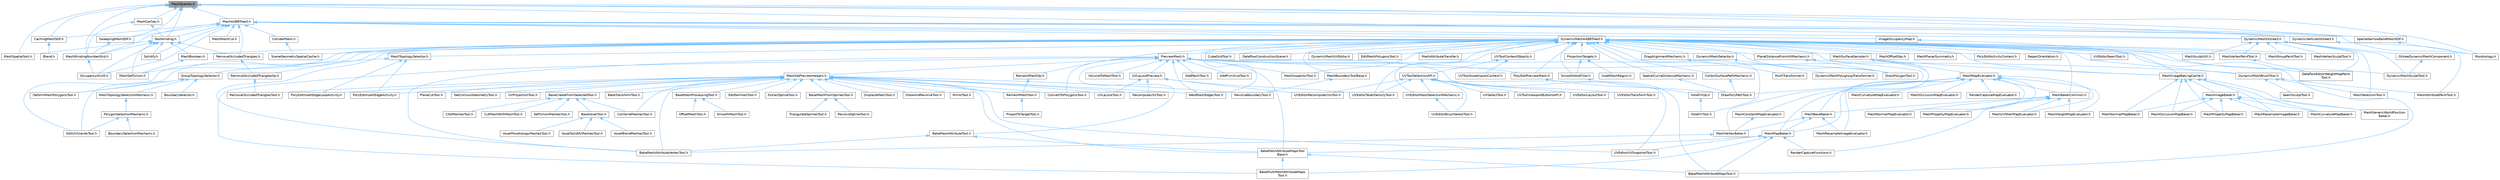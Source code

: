 digraph "MeshQueries.h"
{
 // INTERACTIVE_SVG=YES
 // LATEX_PDF_SIZE
  bgcolor="transparent";
  edge [fontname=Helvetica,fontsize=10,labelfontname=Helvetica,labelfontsize=10];
  node [fontname=Helvetica,fontsize=10,shape=box,height=0.2,width=0.4];
  Node1 [id="Node000001",label="MeshQueries.h",height=0.2,width=0.4,color="gray40", fillcolor="grey60", style="filled", fontcolor="black",tooltip=" "];
  Node1 -> Node2 [id="edge1_Node000001_Node000002",dir="back",color="steelblue1",style="solid",tooltip=" "];
  Node2 [id="Node000002",label="CachingMeshSDF.h",height=0.2,width=0.4,color="grey40", fillcolor="white", style="filled",URL="$d3/de9/CachingMeshSDF_8h.html",tooltip=" "];
  Node2 -> Node3 [id="edge2_Node000002_Node000003",dir="back",color="steelblue1",style="solid",tooltip=" "];
  Node3 [id="Node000003",label="Blend.h",height=0.2,width=0.4,color="grey40", fillcolor="white", style="filled",URL="$d4/d80/Blend_8h.html",tooltip=" "];
  Node1 -> Node4 [id="edge3_Node000001_Node000004",dir="back",color="steelblue1",style="solid",tooltip=" "];
  Node4 [id="Node000004",label="DynamicMeshOctree3.h",height=0.2,width=0.4,color="grey40", fillcolor="white", style="filled",URL="$d8/d9f/DynamicMeshOctree3_8h.html",tooltip=" "];
  Node4 -> Node5 [id="edge4_Node000004_Node000005",dir="back",color="steelblue1",style="solid",tooltip=" "];
  Node5 [id="Node000005",label="DataflowEditorWeightMapPaint\lTool.h",height=0.2,width=0.4,color="grey40", fillcolor="white", style="filled",URL="$db/d46/DataflowEditorWeightMapPaintTool_8h.html",tooltip=" "];
  Node4 -> Node6 [id="edge5_Node000004_Node000006",dir="back",color="steelblue1",style="solid",tooltip=" "];
  Node6 [id="Node000006",label="DynamicMeshSculptTool.h",height=0.2,width=0.4,color="grey40", fillcolor="white", style="filled",URL="$d6/d16/DynamicMeshSculptTool_8h.html",tooltip=" "];
  Node4 -> Node7 [id="edge6_Node000004_Node000007",dir="back",color="steelblue1",style="solid",tooltip=" "];
  Node7 [id="Node000007",label="MeshGroupPaintTool.h",height=0.2,width=0.4,color="grey40", fillcolor="white", style="filled",URL="$dd/d04/MeshGroupPaintTool_8h.html",tooltip=" "];
  Node4 -> Node8 [id="edge7_Node000004_Node000008",dir="back",color="steelblue1",style="solid",tooltip=" "];
  Node8 [id="Node000008",label="MeshSculptUtil.h",height=0.2,width=0.4,color="grey40", fillcolor="white", style="filled",URL="$dc/de1/MeshSculptUtil_8h.html",tooltip=" "];
  Node4 -> Node9 [id="edge8_Node000004_Node000009",dir="back",color="steelblue1",style="solid",tooltip=" "];
  Node9 [id="Node000009",label="MeshSelectionTool.h",height=0.2,width=0.4,color="grey40", fillcolor="white", style="filled",URL="$d8/d80/MeshSelectionTool_8h.html",tooltip=" "];
  Node4 -> Node10 [id="edge9_Node000004_Node000010",dir="back",color="steelblue1",style="solid",tooltip=" "];
  Node10 [id="Node000010",label="MeshVertexPaintTool.h",height=0.2,width=0.4,color="grey40", fillcolor="white", style="filled",URL="$db/d74/MeshVertexPaintTool_8h.html",tooltip=" "];
  Node10 -> Node5 [id="edge10_Node000010_Node000005",dir="back",color="steelblue1",style="solid",tooltip=" "];
  Node4 -> Node11 [id="edge11_Node000004_Node000011",dir="back",color="steelblue1",style="solid",tooltip=" "];
  Node11 [id="Node000011",label="MeshVertexSculptTool.h",height=0.2,width=0.4,color="grey40", fillcolor="white", style="filled",URL="$dc/da6/MeshVertexSculptTool_8h.html",tooltip=" "];
  Node4 -> Node12 [id="edge12_Node000004_Node000012",dir="back",color="steelblue1",style="solid",tooltip=" "];
  Node12 [id="Node000012",label="OctreeDynamicMeshComponent.h",height=0.2,width=0.4,color="grey40", fillcolor="white", style="filled",URL="$d9/d19/OctreeDynamicMeshComponent_8h.html",tooltip=" "];
  Node12 -> Node6 [id="edge13_Node000012_Node000006",dir="back",color="steelblue1",style="solid",tooltip=" "];
  Node1 -> Node13 [id="edge14_Node000001_Node000013",dir="back",color="steelblue1",style="solid",tooltip=" "];
  Node13 [id="Node000013",label="DynamicVerticesOctree3.h",height=0.2,width=0.4,color="grey40", fillcolor="white", style="filled",URL="$df/d7e/DynamicVerticesOctree3_8h.html",tooltip=" "];
  Node13 -> Node14 [id="edge15_Node000013_Node000014",dir="back",color="steelblue1",style="solid",tooltip=" "];
  Node14 [id="Node000014",label="MeshAttributePaintTool.h",height=0.2,width=0.4,color="grey40", fillcolor="white", style="filled",URL="$d3/d29/MeshAttributePaintTool_8h.html",tooltip=" "];
  Node1 -> Node15 [id="edge16_Node000001_Node000015",dir="back",color="steelblue1",style="solid",tooltip=" "];
  Node15 [id="Node000015",label="FastWinding.h",height=0.2,width=0.4,color="grey40", fillcolor="white", style="filled",URL="$d0/df7/FastWinding_8h.html",tooltip=" "];
  Node15 -> Node16 [id="edge17_Node000015_Node000016",dir="back",color="steelblue1",style="solid",tooltip=" "];
  Node16 [id="Node000016",label="MeshBoolean.h",height=0.2,width=0.4,color="grey40", fillcolor="white", style="filled",URL="$dc/d24/MeshBoolean_8h.html",tooltip=" "];
  Node16 -> Node17 [id="edge18_Node000016_Node000017",dir="back",color="steelblue1",style="solid",tooltip=" "];
  Node17 [id="Node000017",label="MeshSelfUnion.h",height=0.2,width=0.4,color="grey40", fillcolor="white", style="filled",URL="$d0/d5f/MeshSelfUnion_8h.html",tooltip=" "];
  Node15 -> Node17 [id="edge19_Node000015_Node000017",dir="back",color="steelblue1",style="solid",tooltip=" "];
  Node15 -> Node18 [id="edge20_Node000015_Node000018",dir="back",color="steelblue1",style="solid",tooltip=" "];
  Node18 [id="Node000018",label="MeshSpatialSort.h",height=0.2,width=0.4,color="grey40", fillcolor="white", style="filled",URL="$d5/d25/MeshSpatialSort_8h.html",tooltip=" "];
  Node15 -> Node19 [id="edge21_Node000015_Node000019",dir="back",color="steelblue1",style="solid",tooltip=" "];
  Node19 [id="Node000019",label="MeshWindingNumberGrid.h",height=0.2,width=0.4,color="grey40", fillcolor="white", style="filled",URL="$de/df0/MeshWindingNumberGrid_8h.html",tooltip=" "];
  Node19 -> Node20 [id="edge22_Node000019_Node000020",dir="back",color="steelblue1",style="solid",tooltip=" "];
  Node20 [id="Node000020",label="OccupancyGrid3.h",height=0.2,width=0.4,color="grey40", fillcolor="white", style="filled",URL="$d5/d63/OccupancyGrid3_8h.html",tooltip=" "];
  Node15 -> Node20 [id="edge23_Node000015_Node000020",dir="back",color="steelblue1",style="solid",tooltip=" "];
  Node15 -> Node21 [id="edge24_Node000015_Node000021",dir="back",color="steelblue1",style="solid",tooltip=" "];
  Node21 [id="Node000021",label="RemoveOccludedTriangles.h",height=0.2,width=0.4,color="grey40", fillcolor="white", style="filled",URL="$dc/d7b/RemoveOccludedTriangles_8h.html",tooltip=" "];
  Node21 -> Node22 [id="edge25_Node000021_Node000022",dir="back",color="steelblue1",style="solid",tooltip=" "];
  Node22 [id="Node000022",label="RemoveOccludedTrianglesOp.h",height=0.2,width=0.4,color="grey40", fillcolor="white", style="filled",URL="$d2/d39/RemoveOccludedTrianglesOp_8h.html",tooltip=" "];
  Node22 -> Node23 [id="edge26_Node000022_Node000023",dir="back",color="steelblue1",style="solid",tooltip=" "];
  Node23 [id="Node000023",label="RemoveOccludedTrianglesTool.h",height=0.2,width=0.4,color="grey40", fillcolor="white", style="filled",URL="$d9/da1/RemoveOccludedTrianglesTool_8h.html",tooltip=" "];
  Node15 -> Node24 [id="edge27_Node000015_Node000024",dir="back",color="steelblue1",style="solid",tooltip=" "];
  Node24 [id="Node000024",label="Solidify.h",height=0.2,width=0.4,color="grey40", fillcolor="white", style="filled",URL="$d0/ded/Solidify_8h.html",tooltip=" "];
  Node1 -> Node25 [id="edge28_Node000001_Node000025",dir="back",color="steelblue1",style="solid",tooltip=" "];
  Node25 [id="Node000025",label="MeshAABBTree3.h",height=0.2,width=0.4,color="grey40", fillcolor="white", style="filled",URL="$d8/d90/MeshAABBTree3_8h.html",tooltip=" "];
  Node25 -> Node2 [id="edge29_Node000025_Node000002",dir="back",color="steelblue1",style="solid",tooltip=" "];
  Node25 -> Node26 [id="edge30_Node000025_Node000026",dir="back",color="steelblue1",style="solid",tooltip=" "];
  Node26 [id="Node000026",label="ColliderMesh.h",height=0.2,width=0.4,color="grey40", fillcolor="white", style="filled",URL="$d8/d3c/ColliderMesh_8h.html",tooltip=" "];
  Node26 -> Node27 [id="edge31_Node000026_Node000027",dir="back",color="steelblue1",style="solid",tooltip=" "];
  Node27 [id="Node000027",label="SceneGeometrySpatialCache.h",height=0.2,width=0.4,color="grey40", fillcolor="white", style="filled",URL="$d6/d6f/SceneGeometrySpatialCache_8h.html",tooltip=" "];
  Node25 -> Node28 [id="edge32_Node000025_Node000028",dir="back",color="steelblue1",style="solid",tooltip=" "];
  Node28 [id="Node000028",label="DynamicMeshAABBTree3.h",height=0.2,width=0.4,color="grey40", fillcolor="white", style="filled",URL="$d5/d0d/DynamicMeshAABBTree3_8h.html",tooltip=" "];
  Node28 -> Node29 [id="edge33_Node000028_Node000029",dir="back",color="steelblue1",style="solid",tooltip=" "];
  Node29 [id="Node000029",label="BakeMeshAttributeMapsTool.h",height=0.2,width=0.4,color="grey40", fillcolor="white", style="filled",URL="$d8/d14/BakeMeshAttributeMapsTool_8h.html",tooltip=" "];
  Node28 -> Node30 [id="edge34_Node000028_Node000030",dir="back",color="steelblue1",style="solid",tooltip=" "];
  Node30 [id="Node000030",label="BakeMeshAttributeVertexTool.h",height=0.2,width=0.4,color="grey40", fillcolor="white", style="filled",URL="$d6/d76/BakeMeshAttributeVertexTool_8h.html",tooltip=" "];
  Node28 -> Node31 [id="edge35_Node000028_Node000031",dir="back",color="steelblue1",style="solid",tooltip=" "];
  Node31 [id="Node000031",label="CollectSurfacePathMechanic.h",height=0.2,width=0.4,color="grey40", fillcolor="white", style="filled",URL="$d5/dd0/CollectSurfacePathMechanic_8h.html",tooltip=" "];
  Node31 -> Node32 [id="edge36_Node000031_Node000032",dir="back",color="steelblue1",style="solid",tooltip=" "];
  Node32 [id="Node000032",label="DrawPolyPathTool.h",height=0.2,width=0.4,color="grey40", fillcolor="white", style="filled",URL="$dc/d3e/DrawPolyPathTool_8h.html",tooltip=" "];
  Node28 -> Node33 [id="edge37_Node000028_Node000033",dir="back",color="steelblue1",style="solid",tooltip=" "];
  Node33 [id="Node000033",label="CubeGridTool.h",height=0.2,width=0.4,color="grey40", fillcolor="white", style="filled",URL="$d3/d38/CubeGridTool_8h.html",tooltip=" "];
  Node28 -> Node34 [id="edge38_Node000028_Node000034",dir="back",color="steelblue1",style="solid",tooltip=" "];
  Node34 [id="Node000034",label="DataflowConstructionScene.h",height=0.2,width=0.4,color="grey40", fillcolor="white", style="filled",URL="$d7/d24/DataflowConstructionScene_8h.html",tooltip=" "];
  Node28 -> Node5 [id="edge39_Node000028_Node000005",dir="back",color="steelblue1",style="solid",tooltip=" "];
  Node28 -> Node35 [id="edge40_Node000028_Node000035",dir="back",color="steelblue1",style="solid",tooltip=" "];
  Node35 [id="Node000035",label="DeformMeshPolygonsTool.h",height=0.2,width=0.4,color="grey40", fillcolor="white", style="filled",URL="$db/d72/DeformMeshPolygonsTool_8h.html",tooltip=" "];
  Node28 -> Node36 [id="edge41_Node000028_Node000036",dir="back",color="steelblue1",style="solid",tooltip=" "];
  Node36 [id="Node000036",label="DragAlignmentMechanic.h",height=0.2,width=0.4,color="grey40", fillcolor="white", style="filled",URL="$d1/d74/DragAlignmentMechanic_8h.html",tooltip=" "];
  Node36 -> Node37 [id="edge42_Node000036_Node000037",dir="back",color="steelblue1",style="solid",tooltip=" "];
  Node37 [id="Node000037",label="MultiTransformer.h",height=0.2,width=0.4,color="grey40", fillcolor="white", style="filled",URL="$d1/d6f/MultiTransformer_8h.html",tooltip=" "];
  Node28 -> Node38 [id="edge43_Node000028_Node000038",dir="back",color="steelblue1",style="solid",tooltip=" "];
  Node38 [id="Node000038",label="DrawPolygonTool.h",height=0.2,width=0.4,color="grey40", fillcolor="white", style="filled",URL="$d0/d15/DrawPolygonTool_8h.html",tooltip=" "];
  Node28 -> Node39 [id="edge44_Node000028_Node000039",dir="back",color="steelblue1",style="solid",tooltip=" "];
  Node39 [id="Node000039",label="DynamicMeshBrushTool.h",height=0.2,width=0.4,color="grey40", fillcolor="white", style="filled",URL="$da/d04/DynamicMeshBrushTool_8h.html",tooltip=" "];
  Node39 -> Node14 [id="edge45_Node000039_Node000014",dir="back",color="steelblue1",style="solid",tooltip=" "];
  Node39 -> Node9 [id="edge46_Node000039_Node000009",dir="back",color="steelblue1",style="solid",tooltip=" "];
  Node39 -> Node40 [id="edge47_Node000039_Node000040",dir="back",color="steelblue1",style="solid",tooltip=" "];
  Node40 [id="Node000040",label="SeamSculptTool.h",height=0.2,width=0.4,color="grey40", fillcolor="white", style="filled",URL="$d1/d31/SeamSculptTool_8h.html",tooltip=" "];
  Node28 -> Node6 [id="edge48_Node000028_Node000006",dir="back",color="steelblue1",style="solid",tooltip=" "];
  Node28 -> Node41 [id="edge49_Node000028_Node000041",dir="back",color="steelblue1",style="solid",tooltip=" "];
  Node41 [id="Node000041",label="DynamicMeshSelector.h",height=0.2,width=0.4,color="grey40", fillcolor="white", style="filled",URL="$dc/d01/DynamicMeshSelector_8h.html",tooltip=" "];
  Node41 -> Node42 [id="edge50_Node000041_Node000042",dir="back",color="steelblue1",style="solid",tooltip=" "];
  Node42 [id="Node000042",label="DynamicMeshPolygroupTransformer.h",height=0.2,width=0.4,color="grey40", fillcolor="white", style="filled",URL="$dc/db2/DynamicMeshPolygroupTransformer_8h.html",tooltip=" "];
  Node28 -> Node43 [id="edge51_Node000028_Node000043",dir="back",color="steelblue1",style="solid",tooltip=" "];
  Node43 [id="Node000043",label="DynamicMeshUVEditor.h",height=0.2,width=0.4,color="grey40", fillcolor="white", style="filled",URL="$d9/d1e/DynamicMeshUVEditor_8h.html",tooltip=" "];
  Node28 -> Node44 [id="edge52_Node000028_Node000044",dir="back",color="steelblue1",style="solid",tooltip=" "];
  Node44 [id="Node000044",label="EditMeshPolygonsTool.h",height=0.2,width=0.4,color="grey40", fillcolor="white", style="filled",URL="$d5/d72/EditMeshPolygonsTool_8h.html",tooltip=" "];
  Node28 -> Node45 [id="edge53_Node000028_Node000045",dir="back",color="steelblue1",style="solid",tooltip=" "];
  Node45 [id="Node000045",label="EditUVIslandsTool.h",height=0.2,width=0.4,color="grey40", fillcolor="white", style="filled",URL="$d0/de4/EditUVIslandsTool_8h.html",tooltip=" "];
  Node28 -> Node46 [id="edge54_Node000028_Node000046",dir="back",color="steelblue1",style="solid",tooltip=" "];
  Node46 [id="Node000046",label="HoleFillTool.h",height=0.2,width=0.4,color="grey40", fillcolor="white", style="filled",URL="$da/d02/HoleFillTool_8h.html",tooltip=" "];
  Node28 -> Node47 [id="edge55_Node000028_Node000047",dir="back",color="steelblue1",style="solid",tooltip=" "];
  Node47 [id="Node000047",label="MeshAttributeTransfer.h",height=0.2,width=0.4,color="grey40", fillcolor="white", style="filled",URL="$dc/d1c/MeshAttributeTransfer_8h.html",tooltip=" "];
  Node28 -> Node48 [id="edge56_Node000028_Node000048",dir="back",color="steelblue1",style="solid",tooltip=" "];
  Node48 [id="Node000048",label="MeshBakerCommon.h",height=0.2,width=0.4,color="grey40", fillcolor="white", style="filled",URL="$d9/d92/MeshBakerCommon_8h.html",tooltip=" "];
  Node48 -> Node49 [id="edge57_Node000048_Node000049",dir="back",color="steelblue1",style="solid",tooltip=" "];
  Node49 [id="Node000049",label="MeshBaseBaker.h",height=0.2,width=0.4,color="grey40", fillcolor="white", style="filled",URL="$d7/ddc/MeshBaseBaker_8h.html",tooltip=" "];
  Node49 -> Node50 [id="edge58_Node000049_Node000050",dir="back",color="steelblue1",style="solid",tooltip=" "];
  Node50 [id="Node000050",label="MeshMapBaker.h",height=0.2,width=0.4,color="grey40", fillcolor="white", style="filled",URL="$d5/d05/MeshMapBaker_8h.html",tooltip=" "];
  Node50 -> Node29 [id="edge59_Node000050_Node000029",dir="back",color="steelblue1",style="solid",tooltip=" "];
  Node50 -> Node51 [id="edge60_Node000050_Node000051",dir="back",color="steelblue1",style="solid",tooltip=" "];
  Node51 [id="Node000051",label="BakeMeshAttributeMapsTool\lBase.h",height=0.2,width=0.4,color="grey40", fillcolor="white", style="filled",URL="$dc/d68/BakeMeshAttributeMapsToolBase_8h.html",tooltip=" "];
  Node51 -> Node29 [id="edge61_Node000051_Node000029",dir="back",color="steelblue1",style="solid",tooltip=" "];
  Node51 -> Node52 [id="edge62_Node000051_Node000052",dir="back",color="steelblue1",style="solid",tooltip=" "];
  Node52 [id="Node000052",label="BakeMultiMeshAttributeMaps\lTool.h",height=0.2,width=0.4,color="grey40", fillcolor="white", style="filled",URL="$d7/d65/BakeMultiMeshAttributeMapsTool_8h.html",tooltip=" "];
  Node50 -> Node52 [id="edge63_Node000050_Node000052",dir="back",color="steelblue1",style="solid",tooltip=" "];
  Node50 -> Node53 [id="edge64_Node000050_Node000053",dir="back",color="steelblue1",style="solid",tooltip=" "];
  Node53 [id="Node000053",label="RenderCaptureFunctions.h",height=0.2,width=0.4,color="grey40", fillcolor="white", style="filled",URL="$d3/dc6/RenderCaptureFunctions_8h.html",tooltip=" "];
  Node50 -> Node54 [id="edge65_Node000050_Node000054",dir="back",color="steelblue1",style="solid",tooltip=" "];
  Node54 [id="Node000054",label="UVEditorUVSnapshotTool.h",height=0.2,width=0.4,color="grey40", fillcolor="white", style="filled",URL="$d4/dd6/UVEditorUVSnapshotTool_8h.html",tooltip=" "];
  Node49 -> Node55 [id="edge66_Node000049_Node000055",dir="back",color="steelblue1",style="solid",tooltip=" "];
  Node55 [id="Node000055",label="MeshResampleImageEvaluator.h",height=0.2,width=0.4,color="grey40", fillcolor="white", style="filled",URL="$df/de3/MeshResampleImageEvaluator_8h.html",tooltip=" "];
  Node49 -> Node56 [id="edge67_Node000049_Node000056",dir="back",color="steelblue1",style="solid",tooltip=" "];
  Node56 [id="Node000056",label="MeshVertexBaker.h",height=0.2,width=0.4,color="grey40", fillcolor="white", style="filled",URL="$df/d96/MeshVertexBaker_8h.html",tooltip=" "];
  Node56 -> Node30 [id="edge68_Node000056_Node000030",dir="back",color="steelblue1",style="solid",tooltip=" "];
  Node48 -> Node57 [id="edge69_Node000048_Node000057",dir="back",color="steelblue1",style="solid",tooltip=" "];
  Node57 [id="Node000057",label="MeshHeightMapEvaluator.h",height=0.2,width=0.4,color="grey40", fillcolor="white", style="filled",URL="$df/d45/MeshHeightMapEvaluator_8h.html",tooltip=" "];
  Node48 -> Node58 [id="edge70_Node000048_Node000058",dir="back",color="steelblue1",style="solid",tooltip=" "];
  Node58 [id="Node000058",label="MeshNormalMapEvaluator.h",height=0.2,width=0.4,color="grey40", fillcolor="white", style="filled",URL="$da/d03/MeshNormalMapEvaluator_8h.html",tooltip=" "];
  Node48 -> Node59 [id="edge71_Node000048_Node000059",dir="back",color="steelblue1",style="solid",tooltip=" "];
  Node59 [id="Node000059",label="MeshPropertyMapEvaluator.h",height=0.2,width=0.4,color="grey40", fillcolor="white", style="filled",URL="$d5/d6f/MeshPropertyMapEvaluator_8h.html",tooltip=" "];
  Node48 -> Node60 [id="edge72_Node000048_Node000060",dir="back",color="steelblue1",style="solid",tooltip=" "];
  Node60 [id="Node000060",label="MeshUVShellMapEvaluator.h",height=0.2,width=0.4,color="grey40", fillcolor="white", style="filled",URL="$da/d27/MeshUVShellMapEvaluator_8h.html",tooltip=" "];
  Node48 -> Node53 [id="edge73_Node000048_Node000053",dir="back",color="steelblue1",style="solid",tooltip=" "];
  Node28 -> Node49 [id="edge74_Node000028_Node000049",dir="back",color="steelblue1",style="solid",tooltip=" "];
  Node28 -> Node16 [id="edge75_Node000028_Node000016",dir="back",color="steelblue1",style="solid",tooltip=" "];
  Node28 -> Node61 [id="edge76_Node000028_Node000061",dir="back",color="steelblue1",style="solid",tooltip=" "];
  Node61 [id="Node000061",label="MeshBoundaryToolBase.h",height=0.2,width=0.4,color="grey40", fillcolor="white", style="filled",URL="$dd/da3/MeshBoundaryToolBase_8h.html",tooltip=" "];
  Node61 -> Node62 [id="edge77_Node000061_Node000062",dir="back",color="steelblue1",style="solid",tooltip=" "];
  Node62 [id="Node000062",label="RevolveBoundaryTool.h",height=0.2,width=0.4,color="grey40", fillcolor="white", style="filled",URL="$da/dce/RevolveBoundaryTool_8h.html",tooltip=" "];
  Node28 -> Node7 [id="edge78_Node000028_Node000007",dir="back",color="steelblue1",style="solid",tooltip=" "];
  Node28 -> Node63 [id="edge79_Node000028_Node000063",dir="back",color="steelblue1",style="solid",tooltip=" "];
  Node63 [id="Node000063",label="MeshImageBakingCache.h",height=0.2,width=0.4,color="grey40", fillcolor="white", style="filled",URL="$dd/d09/MeshImageBakingCache_8h.html",tooltip=" "];
  Node63 -> Node64 [id="edge80_Node000063_Node000064",dir="back",color="steelblue1",style="solid",tooltip=" "];
  Node64 [id="Node000064",label="MeshCurvatureMapBaker.h",height=0.2,width=0.4,color="grey40", fillcolor="white", style="filled",URL="$d8/ddd/MeshCurvatureMapBaker_8h.html",tooltip=" "];
  Node63 -> Node65 [id="edge81_Node000063_Node000065",dir="back",color="steelblue1",style="solid",tooltip=" "];
  Node65 [id="Node000065",label="MeshGenericWorldPosition\lBaker.h",height=0.2,width=0.4,color="grey40", fillcolor="white", style="filled",URL="$df/d9a/MeshGenericWorldPositionBaker_8h.html",tooltip=" "];
  Node63 -> Node66 [id="edge82_Node000063_Node000066",dir="back",color="steelblue1",style="solid",tooltip=" "];
  Node66 [id="Node000066",label="MeshImageBaker.h",height=0.2,width=0.4,color="grey40", fillcolor="white", style="filled",URL="$df/d35/MeshImageBaker_8h.html",tooltip=" "];
  Node66 -> Node64 [id="edge83_Node000066_Node000064",dir="back",color="steelblue1",style="solid",tooltip=" "];
  Node66 -> Node65 [id="edge84_Node000066_Node000065",dir="back",color="steelblue1",style="solid",tooltip=" "];
  Node66 -> Node67 [id="edge85_Node000066_Node000067",dir="back",color="steelblue1",style="solid",tooltip=" "];
  Node67 [id="Node000067",label="MeshNormalMapBaker.h",height=0.2,width=0.4,color="grey40", fillcolor="white", style="filled",URL="$d5/dff/MeshNormalMapBaker_8h.html",tooltip=" "];
  Node66 -> Node68 [id="edge86_Node000066_Node000068",dir="back",color="steelblue1",style="solid",tooltip=" "];
  Node68 [id="Node000068",label="MeshOcclusionMapBaker.h",height=0.2,width=0.4,color="grey40", fillcolor="white", style="filled",URL="$dd/d77/MeshOcclusionMapBaker_8h.html",tooltip=" "];
  Node66 -> Node69 [id="edge87_Node000066_Node000069",dir="back",color="steelblue1",style="solid",tooltip=" "];
  Node69 [id="Node000069",label="MeshPropertyMapBaker.h",height=0.2,width=0.4,color="grey40", fillcolor="white", style="filled",URL="$d1/dcf/MeshPropertyMapBaker_8h.html",tooltip=" "];
  Node66 -> Node70 [id="edge88_Node000066_Node000070",dir="back",color="steelblue1",style="solid",tooltip=" "];
  Node70 [id="Node000070",label="MeshResampleImageBaker.h",height=0.2,width=0.4,color="grey40", fillcolor="white", style="filled",URL="$d4/d00/MeshResampleImageBaker_8h.html",tooltip=" "];
  Node63 -> Node67 [id="edge89_Node000063_Node000067",dir="back",color="steelblue1",style="solid",tooltip=" "];
  Node63 -> Node68 [id="edge90_Node000063_Node000068",dir="back",color="steelblue1",style="solid",tooltip=" "];
  Node63 -> Node69 [id="edge91_Node000063_Node000069",dir="back",color="steelblue1",style="solid",tooltip=" "];
  Node63 -> Node70 [id="edge92_Node000063_Node000070",dir="back",color="steelblue1",style="solid",tooltip=" "];
  Node28 -> Node71 [id="edge93_Node000028_Node000071",dir="back",color="steelblue1",style="solid",tooltip=" "];
  Node71 [id="Node000071",label="MeshInspectorTool.h",height=0.2,width=0.4,color="grey40", fillcolor="white", style="filled",URL="$de/da1/MeshInspectorTool_8h.html",tooltip=" "];
  Node28 -> Node72 [id="edge94_Node000028_Node000072",dir="back",color="steelblue1",style="solid",tooltip=" "];
  Node72 [id="Node000072",label="MeshOffsetOps.h",height=0.2,width=0.4,color="grey40", fillcolor="white", style="filled",URL="$da/d6c/MeshOffsetOps_8h.html",tooltip=" "];
  Node28 -> Node73 [id="edge95_Node000028_Node000073",dir="back",color="steelblue1",style="solid",tooltip=" "];
  Node73 [id="Node000073",label="MeshPlanarSymmetry.h",height=0.2,width=0.4,color="grey40", fillcolor="white", style="filled",URL="$d7/d1d/MeshPlanarSymmetry_8h.html",tooltip=" "];
  Node28 -> Node8 [id="edge96_Node000028_Node000008",dir="back",color="steelblue1",style="solid",tooltip=" "];
  Node28 -> Node17 [id="edge97_Node000028_Node000017",dir="back",color="steelblue1",style="solid",tooltip=" "];
  Node28 -> Node74 [id="edge98_Node000028_Node000074",dir="back",color="steelblue1",style="solid",tooltip=" "];
  Node74 [id="Node000074",label="MeshSurfaceSampler.h",height=0.2,width=0.4,color="grey40", fillcolor="white", style="filled",URL="$de/d0c/MeshSurfaceSampler_8h.html",tooltip=" "];
  Node74 -> Node63 [id="edge99_Node000074_Node000063",dir="back",color="steelblue1",style="solid",tooltip=" "];
  Node74 -> Node50 [id="edge100_Node000074_Node000050",dir="back",color="steelblue1",style="solid",tooltip=" "];
  Node74 -> Node75 [id="edge101_Node000074_Node000075",dir="back",color="steelblue1",style="solid",tooltip=" "];
  Node75 [id="Node000075",label="MeshMapEvaluator.h",height=0.2,width=0.4,color="grey40", fillcolor="white", style="filled",URL="$d1/d1f/MeshMapEvaluator_8h.html",tooltip=" "];
  Node75 -> Node48 [id="edge102_Node000075_Node000048",dir="back",color="steelblue1",style="solid",tooltip=" "];
  Node75 -> Node76 [id="edge103_Node000075_Node000076",dir="back",color="steelblue1",style="solid",tooltip=" "];
  Node76 [id="Node000076",label="MeshConstantMapEvaluator.h",height=0.2,width=0.4,color="grey40", fillcolor="white", style="filled",URL="$dd/dfb/MeshConstantMapEvaluator_8h.html",tooltip=" "];
  Node76 -> Node56 [id="edge104_Node000076_Node000056",dir="back",color="steelblue1",style="solid",tooltip=" "];
  Node75 -> Node77 [id="edge105_Node000075_Node000077",dir="back",color="steelblue1",style="solid",tooltip=" "];
  Node77 [id="Node000077",label="MeshCurvatureMapEvaluator.h",height=0.2,width=0.4,color="grey40", fillcolor="white", style="filled",URL="$d6/dc0/MeshCurvatureMapEvaluator_8h.html",tooltip=" "];
  Node75 -> Node57 [id="edge106_Node000075_Node000057",dir="back",color="steelblue1",style="solid",tooltip=" "];
  Node75 -> Node50 [id="edge107_Node000075_Node000050",dir="back",color="steelblue1",style="solid",tooltip=" "];
  Node75 -> Node58 [id="edge108_Node000075_Node000058",dir="back",color="steelblue1",style="solid",tooltip=" "];
  Node75 -> Node78 [id="edge109_Node000075_Node000078",dir="back",color="steelblue1",style="solid",tooltip=" "];
  Node78 [id="Node000078",label="MeshOcclusionMapEvaluator.h",height=0.2,width=0.4,color="grey40", fillcolor="white", style="filled",URL="$d5/dc2/MeshOcclusionMapEvaluator_8h.html",tooltip=" "];
  Node75 -> Node59 [id="edge110_Node000075_Node000059",dir="back",color="steelblue1",style="solid",tooltip=" "];
  Node75 -> Node55 [id="edge111_Node000075_Node000055",dir="back",color="steelblue1",style="solid",tooltip=" "];
  Node75 -> Node60 [id="edge112_Node000075_Node000060",dir="back",color="steelblue1",style="solid",tooltip=" "];
  Node75 -> Node56 [id="edge113_Node000075_Node000056",dir="back",color="steelblue1",style="solid",tooltip=" "];
  Node75 -> Node79 [id="edge114_Node000075_Node000079",dir="back",color="steelblue1",style="solid",tooltip=" "];
  Node79 [id="Node000079",label="RenderCaptureMapEvaluator.h",height=0.2,width=0.4,color="grey40", fillcolor="white", style="filled",URL="$d0/d5c/RenderCaptureMapEvaluator_8h.html",tooltip=" "];
  Node28 -> Node80 [id="edge115_Node000028_Node000080",dir="back",color="steelblue1",style="solid",tooltip=" "];
  Node80 [id="Node000080",label="MeshTopologySelector.h",height=0.2,width=0.4,color="grey40", fillcolor="white", style="filled",URL="$d1/db0/MeshTopologySelector_8h.html",tooltip=" "];
  Node80 -> Node81 [id="edge116_Node000080_Node000081",dir="back",color="steelblue1",style="solid",tooltip=" "];
  Node81 [id="Node000081",label="GroupTopologySelector.h",height=0.2,width=0.4,color="grey40", fillcolor="white", style="filled",URL="$dc/dfe/GroupTopologySelector_8h.html",tooltip=" "];
  Node81 -> Node82 [id="edge117_Node000081_Node000082",dir="back",color="steelblue1",style="solid",tooltip=" "];
  Node82 [id="Node000082",label="BoundarySelector.h",height=0.2,width=0.4,color="grey40", fillcolor="white", style="filled",URL="$db/dc2/BoundarySelector_8h.html",tooltip=" "];
  Node81 -> Node35 [id="edge118_Node000081_Node000035",dir="back",color="steelblue1",style="solid",tooltip=" "];
  Node81 -> Node45 [id="edge119_Node000081_Node000045",dir="back",color="steelblue1",style="solid",tooltip=" "];
  Node81 -> Node83 [id="edge120_Node000081_Node000083",dir="back",color="steelblue1",style="solid",tooltip=" "];
  Node83 [id="Node000083",label="MeshTopologySelectionMechanic.h",height=0.2,width=0.4,color="grey40", fillcolor="white", style="filled",URL="$d5/d15/MeshTopologySelectionMechanic_8h.html",tooltip=" "];
  Node83 -> Node84 [id="edge121_Node000083_Node000084",dir="back",color="steelblue1",style="solid",tooltip=" "];
  Node84 [id="Node000084",label="PolygonSelectionMechanic.h",height=0.2,width=0.4,color="grey40", fillcolor="white", style="filled",URL="$da/dff/PolygonSelectionMechanic_8h.html",tooltip=" "];
  Node84 -> Node85 [id="edge122_Node000084_Node000085",dir="back",color="steelblue1",style="solid",tooltip=" "];
  Node85 [id="Node000085",label="BoundarySelectionMechanic.h",height=0.2,width=0.4,color="grey40", fillcolor="white", style="filled",URL="$d8/dd6/BoundarySelectionMechanic_8h.html",tooltip=" "];
  Node84 -> Node45 [id="edge123_Node000084_Node000045",dir="back",color="steelblue1",style="solid",tooltip=" "];
  Node80 -> Node86 [id="edge124_Node000080_Node000086",dir="back",color="steelblue1",style="solid",tooltip=" "];
  Node86 [id="Node000086",label="PolyEditInsertEdgeActivity.h",height=0.2,width=0.4,color="grey40", fillcolor="white", style="filled",URL="$d1/d26/PolyEditInsertEdgeActivity_8h.html",tooltip=" "];
  Node80 -> Node87 [id="edge125_Node000080_Node000087",dir="back",color="steelblue1",style="solid",tooltip=" "];
  Node87 [id="Node000087",label="PolyEditInsertEdgeLoopActivity.h",height=0.2,width=0.4,color="grey40", fillcolor="white", style="filled",URL="$d5/d37/PolyEditInsertEdgeLoopActivity_8h.html",tooltip=" "];
  Node28 -> Node10 [id="edge126_Node000028_Node000010",dir="back",color="steelblue1",style="solid",tooltip=" "];
  Node28 -> Node11 [id="edge127_Node000028_Node000011",dir="back",color="steelblue1",style="solid",tooltip=" "];
  Node28 -> Node88 [id="edge128_Node000028_Node000088",dir="back",color="steelblue1",style="solid",tooltip=" "];
  Node88 [id="Node000088",label="PlaneDistanceFromHitMechanic.h",height=0.2,width=0.4,color="grey40", fillcolor="white", style="filled",URL="$dc/dea/PlaneDistanceFromHitMechanic_8h.html",tooltip=" "];
  Node88 -> Node32 [id="edge129_Node000088_Node000032",dir="back",color="steelblue1",style="solid",tooltip=" "];
  Node88 -> Node38 [id="edge130_Node000088_Node000038",dir="back",color="steelblue1",style="solid",tooltip=" "];
  Node28 -> Node89 [id="edge131_Node000028_Node000089",dir="back",color="steelblue1",style="solid",tooltip=" "];
  Node89 [id="Node000089",label="PolyEditActivityContext.h",height=0.2,width=0.4,color="grey40", fillcolor="white", style="filled",URL="$d8/d66/PolyEditActivityContext_8h.html",tooltip=" "];
  Node28 -> Node90 [id="edge132_Node000028_Node000090",dir="back",color="steelblue1",style="solid",tooltip=" "];
  Node90 [id="Node000090",label="PolyEditPreviewMesh.h",height=0.2,width=0.4,color="grey40", fillcolor="white", style="filled",URL="$d2/de8/PolyEditPreviewMesh_8h.html",tooltip=" "];
  Node90 -> Node32 [id="edge133_Node000090_Node000032",dir="back",color="steelblue1",style="solid",tooltip=" "];
  Node28 -> Node91 [id="edge134_Node000028_Node000091",dir="back",color="steelblue1",style="solid",tooltip=" "];
  Node91 [id="Node000091",label="PreviewMesh.h",height=0.2,width=0.4,color="grey40", fillcolor="white", style="filled",URL="$d6/d30/PreviewMesh_8h.html",tooltip=" "];
  Node91 -> Node92 [id="edge135_Node000091_Node000092",dir="back",color="steelblue1",style="solid",tooltip=" "];
  Node92 [id="Node000092",label="AddPatchTool.h",height=0.2,width=0.4,color="grey40", fillcolor="white", style="filled",URL="$d5/deb/AddPatchTool_8h.html",tooltip=" "];
  Node91 -> Node93 [id="edge136_Node000091_Node000093",dir="back",color="steelblue1",style="solid",tooltip=" "];
  Node93 [id="Node000093",label="AddPrimitiveTool.h",height=0.2,width=0.4,color="grey40", fillcolor="white", style="filled",URL="$d5/dbf/AddPrimitiveTool_8h.html",tooltip=" "];
  Node91 -> Node29 [id="edge137_Node000091_Node000029",dir="back",color="steelblue1",style="solid",tooltip=" "];
  Node91 -> Node51 [id="edge138_Node000091_Node000051",dir="back",color="steelblue1",style="solid",tooltip=" "];
  Node91 -> Node94 [id="edge139_Node000091_Node000094",dir="back",color="steelblue1",style="solid",tooltip=" "];
  Node94 [id="Node000094",label="BakeMeshAttributeTool.h",height=0.2,width=0.4,color="grey40", fillcolor="white", style="filled",URL="$d0/d82/BakeMeshAttributeTool_8h.html",tooltip=" "];
  Node94 -> Node51 [id="edge140_Node000094_Node000051",dir="back",color="steelblue1",style="solid",tooltip=" "];
  Node94 -> Node30 [id="edge141_Node000094_Node000030",dir="back",color="steelblue1",style="solid",tooltip=" "];
  Node91 -> Node30 [id="edge142_Node000091_Node000030",dir="back",color="steelblue1",style="solid",tooltip=" "];
  Node91 -> Node52 [id="edge143_Node000091_Node000052",dir="back",color="steelblue1",style="solid",tooltip=" "];
  Node91 -> Node95 [id="edge144_Node000091_Node000095",dir="back",color="steelblue1",style="solid",tooltip=" "];
  Node95 [id="Node000095",label="ConvertToPolygonsTool.h",height=0.2,width=0.4,color="grey40", fillcolor="white", style="filled",URL="$d7/d5a/ConvertToPolygonsTool_8h.html",tooltip=" "];
  Node91 -> Node38 [id="edge145_Node000091_Node000038",dir="back",color="steelblue1",style="solid",tooltip=" "];
  Node91 -> Node39 [id="edge146_Node000091_Node000039",dir="back",color="steelblue1",style="solid",tooltip=" "];
  Node91 -> Node71 [id="edge147_Node000091_Node000071",dir="back",color="steelblue1",style="solid",tooltip=" "];
  Node91 -> Node96 [id="edge148_Node000091_Node000096",dir="back",color="steelblue1",style="solid",tooltip=" "];
  Node96 [id="Node000096",label="MeshOpPreviewHelpers.h",height=0.2,width=0.4,color="grey40", fillcolor="white", style="filled",URL="$de/d33/MeshOpPreviewHelpers_8h.html",tooltip=" "];
  Node96 -> Node51 [id="edge149_Node000096_Node000051",dir="back",color="steelblue1",style="solid",tooltip=" "];
  Node96 -> Node30 [id="edge150_Node000096_Node000030",dir="back",color="steelblue1",style="solid",tooltip=" "];
  Node96 -> Node97 [id="edge151_Node000096_Node000097",dir="back",color="steelblue1",style="solid",tooltip=" "];
  Node97 [id="Node000097",label="BakeTransformTool.h",height=0.2,width=0.4,color="grey40", fillcolor="white", style="filled",URL="$dc/d39/BakeTransformTool_8h.html",tooltip=" "];
  Node96 -> Node98 [id="edge152_Node000096_Node000098",dir="back",color="steelblue1",style="solid",tooltip=" "];
  Node98 [id="Node000098",label="BaseCreateFromSelectedTool.h",height=0.2,width=0.4,color="grey40", fillcolor="white", style="filled",URL="$de/dc7/BaseCreateFromSelectedTool_8h.html",tooltip=" "];
  Node98 -> Node99 [id="edge153_Node000098_Node000099",dir="back",color="steelblue1",style="solid",tooltip=" "];
  Node99 [id="Node000099",label="BaseVoxelTool.h",height=0.2,width=0.4,color="grey40", fillcolor="white", style="filled",URL="$db/d63/BaseVoxelTool_8h.html",tooltip=" "];
  Node99 -> Node100 [id="edge154_Node000099_Node000100",dir="back",color="steelblue1",style="solid",tooltip=" "];
  Node100 [id="Node000100",label="VoxelBlendMeshesTool.h",height=0.2,width=0.4,color="grey40", fillcolor="white", style="filled",URL="$da/d0e/VoxelBlendMeshesTool_8h.html",tooltip=" "];
  Node99 -> Node101 [id="edge155_Node000099_Node000101",dir="back",color="steelblue1",style="solid",tooltip=" "];
  Node101 [id="Node000101",label="VoxelMorphologyMeshesTool.h",height=0.2,width=0.4,color="grey40", fillcolor="white", style="filled",URL="$dc/d30/VoxelMorphologyMeshesTool_8h.html",tooltip=" "];
  Node99 -> Node102 [id="edge156_Node000099_Node000102",dir="back",color="steelblue1",style="solid",tooltip=" "];
  Node102 [id="Node000102",label="VoxelSolidifyMeshesTool.h",height=0.2,width=0.4,color="grey40", fillcolor="white", style="filled",URL="$de/da2/VoxelSolidifyMeshesTool_8h.html",tooltip=" "];
  Node98 -> Node103 [id="edge157_Node000098_Node000103",dir="back",color="steelblue1",style="solid",tooltip=" "];
  Node103 [id="Node000103",label="CSGMeshesTool.h",height=0.2,width=0.4,color="grey40", fillcolor="white", style="filled",URL="$db/dd1/CSGMeshesTool_8h.html",tooltip=" "];
  Node98 -> Node104 [id="edge158_Node000098_Node000104",dir="back",color="steelblue1",style="solid",tooltip=" "];
  Node104 [id="Node000104",label="CombineMeshesTool.h",height=0.2,width=0.4,color="grey40", fillcolor="white", style="filled",URL="$dd/da3/CombineMeshesTool_8h.html",tooltip=" "];
  Node98 -> Node105 [id="edge159_Node000098_Node000105",dir="back",color="steelblue1",style="solid",tooltip=" "];
  Node105 [id="Node000105",label="CutMeshWithMeshTool.h",height=0.2,width=0.4,color="grey40", fillcolor="white", style="filled",URL="$d2/d2c/CutMeshWithMeshTool_8h.html",tooltip=" "];
  Node98 -> Node106 [id="edge160_Node000098_Node000106",dir="back",color="steelblue1",style="solid",tooltip=" "];
  Node106 [id="Node000106",label="SelfUnionMeshesTool.h",height=0.2,width=0.4,color="grey40", fillcolor="white", style="filled",URL="$dc/dad/SelfUnionMeshesTool_8h.html",tooltip=" "];
  Node96 -> Node107 [id="edge161_Node000096_Node000107",dir="back",color="steelblue1",style="solid",tooltip=" "];
  Node107 [id="Node000107",label="BaseMeshFromSplinesTool.h",height=0.2,width=0.4,color="grey40", fillcolor="white", style="filled",URL="$da/d31/BaseMeshFromSplinesTool_8h.html",tooltip=" "];
  Node107 -> Node108 [id="edge162_Node000107_Node000108",dir="back",color="steelblue1",style="solid",tooltip=" "];
  Node108 [id="Node000108",label="RevolveSplineTool.h",height=0.2,width=0.4,color="grey40", fillcolor="white", style="filled",URL="$d3/d36/RevolveSplineTool_8h.html",tooltip=" "];
  Node107 -> Node109 [id="edge163_Node000107_Node000109",dir="back",color="steelblue1",style="solid",tooltip=" "];
  Node109 [id="Node000109",label="TriangulateSplinesTool.h",height=0.2,width=0.4,color="grey40", fillcolor="white", style="filled",URL="$d9/de6/TriangulateSplinesTool_8h.html",tooltip=" "];
  Node96 -> Node110 [id="edge164_Node000096_Node000110",dir="back",color="steelblue1",style="solid",tooltip=" "];
  Node110 [id="Node000110",label="BaseMeshProcessingTool.h",height=0.2,width=0.4,color="grey40", fillcolor="white", style="filled",URL="$d4/d77/BaseMeshProcessingTool_8h.html",tooltip=" "];
  Node110 -> Node111 [id="edge165_Node000110_Node000111",dir="back",color="steelblue1",style="solid",tooltip=" "];
  Node111 [id="Node000111",label="OffsetMeshTool.h",height=0.2,width=0.4,color="grey40", fillcolor="white", style="filled",URL="$da/d01/OffsetMeshTool_8h.html",tooltip=" "];
  Node110 -> Node112 [id="edge166_Node000110_Node000112",dir="back",color="steelblue1",style="solid",tooltip=" "];
  Node112 [id="Node000112",label="SmoothMeshTool.h",height=0.2,width=0.4,color="grey40", fillcolor="white", style="filled",URL="$da/da9/SmoothMeshTool_8h.html",tooltip=" "];
  Node96 -> Node104 [id="edge167_Node000096_Node000104",dir="back",color="steelblue1",style="solid",tooltip=" "];
  Node96 -> Node95 [id="edge168_Node000096_Node000095",dir="back",color="steelblue1",style="solid",tooltip=" "];
  Node96 -> Node113 [id="edge169_Node000096_Node000113",dir="back",color="steelblue1",style="solid",tooltip=" "];
  Node113 [id="Node000113",label="DisplaceMeshTool.h",height=0.2,width=0.4,color="grey40", fillcolor="white", style="filled",URL="$da/d28/DisplaceMeshTool_8h.html",tooltip=" "];
  Node96 -> Node114 [id="edge170_Node000096_Node000114",dir="back",color="steelblue1",style="solid",tooltip=" "];
  Node114 [id="Node000114",label="DrawAndRevolveTool.h",height=0.2,width=0.4,color="grey40", fillcolor="white", style="filled",URL="$d8/d06/DrawAndRevolveTool_8h.html",tooltip=" "];
  Node96 -> Node115 [id="edge171_Node000096_Node000115",dir="back",color="steelblue1",style="solid",tooltip=" "];
  Node115 [id="Node000115",label="EditNormalsTool.h",height=0.2,width=0.4,color="grey40", fillcolor="white", style="filled",URL="$de/d53/EditNormalsTool_8h.html",tooltip=" "];
  Node96 -> Node116 [id="edge172_Node000096_Node000116",dir="back",color="steelblue1",style="solid",tooltip=" "];
  Node116 [id="Node000116",label="ExtractSplineTool.h",height=0.2,width=0.4,color="grey40", fillcolor="white", style="filled",URL="$d3/d4d/ExtractSplineTool_8h.html",tooltip=" "];
  Node96 -> Node117 [id="edge173_Node000096_Node000117",dir="back",color="steelblue1",style="solid",tooltip=" "];
  Node117 [id="Node000117",label="MirrorTool.h",height=0.2,width=0.4,color="grey40", fillcolor="white", style="filled",URL="$d3/dc9/MirrorTool_8h.html",tooltip=" "];
  Node96 -> Node118 [id="edge174_Node000096_Node000118",dir="back",color="steelblue1",style="solid",tooltip=" "];
  Node118 [id="Node000118",label="PlaneCutTool.h",height=0.2,width=0.4,color="grey40", fillcolor="white", style="filled",URL="$dd/def/PlaneCutTool_8h.html",tooltip=" "];
  Node96 -> Node86 [id="edge175_Node000096_Node000086",dir="back",color="steelblue1",style="solid",tooltip=" "];
  Node96 -> Node87 [id="edge176_Node000096_Node000087",dir="back",color="steelblue1",style="solid",tooltip=" "];
  Node96 -> Node119 [id="edge177_Node000096_Node000119",dir="back",color="steelblue1",style="solid",tooltip=" "];
  Node119 [id="Node000119",label="RecomputeUVsTool.h",height=0.2,width=0.4,color="grey40", fillcolor="white", style="filled",URL="$d0/d92/RecomputeUVsTool_8h.html",tooltip=" "];
  Node96 -> Node120 [id="edge178_Node000096_Node000120",dir="back",color="steelblue1",style="solid",tooltip=" "];
  Node120 [id="Node000120",label="RemeshMeshTool.h",height=0.2,width=0.4,color="grey40", fillcolor="white", style="filled",URL="$dc/dd6/RemeshMeshTool_8h.html",tooltip=" "];
  Node120 -> Node121 [id="edge179_Node000120_Node000121",dir="back",color="steelblue1",style="solid",tooltip=" "];
  Node121 [id="Node000121",label="ProjectToTargetTool.h",height=0.2,width=0.4,color="grey40", fillcolor="white", style="filled",URL="$d3/daa/ProjectToTargetTool_8h.html",tooltip=" "];
  Node96 -> Node23 [id="edge180_Node000096_Node000023",dir="back",color="steelblue1",style="solid",tooltip=" "];
  Node96 -> Node62 [id="edge181_Node000096_Node000062",dir="back",color="steelblue1",style="solid",tooltip=" "];
  Node96 -> Node122 [id="edge182_Node000096_Node000122",dir="back",color="steelblue1",style="solid",tooltip=" "];
  Node122 [id="Node000122",label="SetCollisionGeometryTool.h",height=0.2,width=0.4,color="grey40", fillcolor="white", style="filled",URL="$d0/de6/SetCollisionGeometryTool_8h.html",tooltip=" "];
  Node96 -> Node54 [id="edge183_Node000096_Node000054",dir="back",color="steelblue1",style="solid",tooltip=" "];
  Node96 -> Node123 [id="edge184_Node000096_Node000123",dir="back",color="steelblue1",style="solid",tooltip=" "];
  Node123 [id="Node000123",label="UVLayoutTool.h",height=0.2,width=0.4,color="grey40", fillcolor="white", style="filled",URL="$d6/d89/UVLayoutTool_8h.html",tooltip=" "];
  Node96 -> Node124 [id="edge185_Node000096_Node000124",dir="back",color="steelblue1",style="solid",tooltip=" "];
  Node124 [id="Node000124",label="UVProjectionTool.h",height=0.2,width=0.4,color="grey40", fillcolor="white", style="filled",URL="$d5/d4f/UVProjectionTool_8h.html",tooltip=" "];
  Node96 -> Node125 [id="edge186_Node000096_Node000125",dir="back",color="steelblue1",style="solid",tooltip=" "];
  Node125 [id="Node000125",label="WeldMeshEdgesTool.h",height=0.2,width=0.4,color="grey40", fillcolor="white", style="filled",URL="$d5/d6e/WeldMeshEdgesTool_8h.html",tooltip=" "];
  Node91 -> Node90 [id="edge187_Node000091_Node000090",dir="back",color="steelblue1",style="solid",tooltip=" "];
  Node91 -> Node126 [id="edge188_Node000091_Node000126",dir="back",color="steelblue1",style="solid",tooltip=" "];
  Node126 [id="Node000126",label="UVLayoutPreview.h",height=0.2,width=0.4,color="grey40", fillcolor="white", style="filled",URL="$dd/d16/UVLayoutPreview_8h.html",tooltip=" "];
  Node126 -> Node119 [id="edge189_Node000126_Node000119",dir="back",color="steelblue1",style="solid",tooltip=" "];
  Node126 -> Node127 [id="edge190_Node000126_Node000127",dir="back",color="steelblue1",style="solid",tooltip=" "];
  Node127 [id="Node000127",label="UVEditorRecomputeUVsTool.h",height=0.2,width=0.4,color="grey40", fillcolor="white", style="filled",URL="$d2/db8/UVEditorRecomputeUVsTool_8h.html",tooltip=" "];
  Node126 -> Node128 [id="edge191_Node000126_Node000128",dir="back",color="steelblue1",style="solid",tooltip=" "];
  Node128 [id="Node000128",label="UVEditorTexelDensityTool.h",height=0.2,width=0.4,color="grey40", fillcolor="white", style="filled",URL="$d0/d8b/UVEditorTexelDensityTool_8h.html",tooltip=" "];
  Node126 -> Node123 [id="edge192_Node000126_Node000123",dir="back",color="steelblue1",style="solid",tooltip=" "];
  Node91 -> Node129 [id="edge193_Node000091_Node000129",dir="back",color="steelblue1",style="solid",tooltip=" "];
  Node129 [id="Node000129",label="VolumeToMeshTool.h",height=0.2,width=0.4,color="grey40", fillcolor="white", style="filled",URL="$de/d64/VolumeToMeshTool_8h.html",tooltip=" "];
  Node91 -> Node125 [id="edge194_Node000091_Node000125",dir="back",color="steelblue1",style="solid",tooltip=" "];
  Node28 -> Node130 [id="edge195_Node000028_Node000130",dir="back",color="steelblue1",style="solid",tooltip=" "];
  Node130 [id="Node000130",label="ProjectionTargets.h",height=0.2,width=0.4,color="grey40", fillcolor="white", style="filled",URL="$d5/de2/ProjectionTargets_8h.html",tooltip=" "];
  Node130 -> Node131 [id="edge196_Node000130_Node000131",dir="back",color="steelblue1",style="solid",tooltip=" "];
  Node131 [id="Node000131",label="InsetMeshRegion.h",height=0.2,width=0.4,color="grey40", fillcolor="white", style="filled",URL="$d2/d25/InsetMeshRegion_8h.html",tooltip=" "];
  Node130 -> Node132 [id="edge197_Node000130_Node000132",dir="back",color="steelblue1",style="solid",tooltip=" "];
  Node132 [id="Node000132",label="SmoothHoleFiller.h",height=0.2,width=0.4,color="grey40", fillcolor="white", style="filled",URL="$de/dd9/SmoothHoleFiller_8h.html",tooltip=" "];
  Node132 -> Node133 [id="edge198_Node000132_Node000133",dir="back",color="steelblue1",style="solid",tooltip=" "];
  Node133 [id="Node000133",label="HoleFillOp.h",height=0.2,width=0.4,color="grey40", fillcolor="white", style="filled",URL="$da/d47/HoleFillOp_8h.html",tooltip=" "];
  Node133 -> Node46 [id="edge199_Node000133_Node000046",dir="back",color="steelblue1",style="solid",tooltip=" "];
  Node28 -> Node134 [id="edge200_Node000028_Node000134",dir="back",color="steelblue1",style="solid",tooltip=" "];
  Node134 [id="Node000134",label="RemeshMeshOp.h",height=0.2,width=0.4,color="grey40", fillcolor="white", style="filled",URL="$d5/d2c/RemeshMeshOp_8h.html",tooltip=" "];
  Node134 -> Node120 [id="edge201_Node000134_Node000120",dir="back",color="steelblue1",style="solid",tooltip=" "];
  Node28 -> Node22 [id="edge202_Node000028_Node000022",dir="back",color="steelblue1",style="solid",tooltip=" "];
  Node28 -> Node135 [id="edge203_Node000028_Node000135",dir="back",color="steelblue1",style="solid",tooltip=" "];
  Node135 [id="Node000135",label="RepairOrientation.h",height=0.2,width=0.4,color="grey40", fillcolor="white", style="filled",URL="$dc/d47/RepairOrientation_8h.html",tooltip=" "];
  Node28 -> Node27 [id="edge204_Node000028_Node000027",dir="back",color="steelblue1",style="solid",tooltip=" "];
  Node28 -> Node132 [id="edge205_Node000028_Node000132",dir="back",color="steelblue1",style="solid",tooltip=" "];
  Node28 -> Node136 [id="edge206_Node000028_Node000136",dir="back",color="steelblue1",style="solid",tooltip=" "];
  Node136 [id="Node000136",label="SpatialCurveDistanceMechanic.h",height=0.2,width=0.4,color="grey40", fillcolor="white", style="filled",URL="$d3/d29/SpatialCurveDistanceMechanic_8h.html",tooltip=" "];
  Node136 -> Node32 [id="edge207_Node000136_Node000032",dir="back",color="steelblue1",style="solid",tooltip=" "];
  Node28 -> Node137 [id="edge208_Node000028_Node000137",dir="back",color="steelblue1",style="solid",tooltip=" "];
  Node137 [id="Node000137",label="UVEditorMeshSelectionMechanic.h",height=0.2,width=0.4,color="grey40", fillcolor="white", style="filled",URL="$d2/d73/UVEditorMeshSelectionMechanic_8h.html",tooltip=" "];
  Node137 -> Node138 [id="edge209_Node000137_Node000138",dir="back",color="steelblue1",style="solid",tooltip=" "];
  Node138 [id="Node000138",label="UVEditorBrushSelectTool.h",height=0.2,width=0.4,color="grey40", fillcolor="white", style="filled",URL="$dd/d97/UVEditorBrushSelectTool_8h.html",tooltip=" "];
  Node28 -> Node139 [id="edge210_Node000028_Node000139",dir="back",color="steelblue1",style="solid",tooltip=" "];
  Node139 [id="Node000139",label="UVEditorSeamTool.h",height=0.2,width=0.4,color="grey40", fillcolor="white", style="filled",URL="$d1/dab/UVEditorSeamTool_8h.html",tooltip=" "];
  Node28 -> Node128 [id="edge211_Node000028_Node000128",dir="back",color="steelblue1",style="solid",tooltip=" "];
  Node28 -> Node140 [id="edge212_Node000028_Node000140",dir="back",color="steelblue1",style="solid",tooltip=" "];
  Node140 [id="Node000140",label="UVToolContextObjects.h",height=0.2,width=0.4,color="grey40", fillcolor="white", style="filled",URL="$d1/d13/UVToolContextObjects_8h.html",tooltip=" "];
  Node140 -> Node141 [id="edge213_Node000140_Node000141",dir="back",color="steelblue1",style="solid",tooltip=" "];
  Node141 [id="Node000141",label="UVToolAssetInputsContext.h",height=0.2,width=0.4,color="grey40", fillcolor="white", style="filled",URL="$de/d4b/UVToolAssetInputsContext_8h.html",tooltip=" "];
  Node140 -> Node142 [id="edge214_Node000140_Node000142",dir="back",color="steelblue1",style="solid",tooltip=" "];
  Node142 [id="Node000142",label="UVToolSelectionAPI.h",height=0.2,width=0.4,color="grey40", fillcolor="white", style="filled",URL="$d0/d40/UVToolSelectionAPI_8h.html",tooltip=" "];
  Node142 -> Node138 [id="edge215_Node000142_Node000138",dir="back",color="steelblue1",style="solid",tooltip=" "];
  Node142 -> Node143 [id="edge216_Node000142_Node000143",dir="back",color="steelblue1",style="solid",tooltip=" "];
  Node143 [id="Node000143",label="UVEditorLayoutTool.h",height=0.2,width=0.4,color="grey40", fillcolor="white", style="filled",URL="$d5/dd1/UVEditorLayoutTool_8h.html",tooltip=" "];
  Node142 -> Node137 [id="edge217_Node000142_Node000137",dir="back",color="steelblue1",style="solid",tooltip=" "];
  Node142 -> Node127 [id="edge218_Node000142_Node000127",dir="back",color="steelblue1",style="solid",tooltip=" "];
  Node142 -> Node128 [id="edge219_Node000142_Node000128",dir="back",color="steelblue1",style="solid",tooltip=" "];
  Node142 -> Node144 [id="edge220_Node000142_Node000144",dir="back",color="steelblue1",style="solid",tooltip=" "];
  Node144 [id="Node000144",label="UVEditorTransformTool.h",height=0.2,width=0.4,color="grey40", fillcolor="white", style="filled",URL="$dc/db2/UVEditorTransformTool_8h.html",tooltip=" "];
  Node142 -> Node54 [id="edge221_Node000142_Node000054",dir="back",color="steelblue1",style="solid",tooltip=" "];
  Node142 -> Node145 [id="edge222_Node000142_Node000145",dir="back",color="steelblue1",style="solid",tooltip=" "];
  Node145 [id="Node000145",label="UVSelectTool.h",height=0.2,width=0.4,color="grey40", fillcolor="white", style="filled",URL="$de/d40/UVSelectTool_8h.html",tooltip=" "];
  Node142 -> Node146 [id="edge223_Node000142_Node000146",dir="back",color="steelblue1",style="solid",tooltip=" "];
  Node146 [id="Node000146",label="UVToolViewportButtonsAPI.h",height=0.2,width=0.4,color="grey40", fillcolor="white", style="filled",URL="$d0/d27/UVToolViewportButtonsAPI_8h.html",tooltip=" "];
  Node28 -> Node125 [id="edge224_Node000028_Node000125",dir="back",color="steelblue1",style="solid",tooltip=" "];
  Node25 -> Node4 [id="edge225_Node000025_Node000004",dir="back",color="steelblue1",style="solid",tooltip=" "];
  Node25 -> Node13 [id="edge226_Node000025_Node000013",dir="back",color="steelblue1",style="solid",tooltip=" "];
  Node25 -> Node15 [id="edge227_Node000025_Node000015",dir="back",color="steelblue1",style="solid",tooltip=" "];
  Node25 -> Node147 [id="edge228_Node000025_Node000147",dir="back",color="steelblue1",style="solid",tooltip=" "];
  Node147 [id="Node000147",label="ImageOccupancyMap.h",height=0.2,width=0.4,color="grey40", fillcolor="white", style="filled",URL="$d6/dca/ImageOccupancyMap_8h.html",tooltip=" "];
  Node147 -> Node63 [id="edge229_Node000147_Node000063",dir="back",color="steelblue1",style="solid",tooltip=" "];
  Node25 -> Node148 [id="edge230_Node000025_Node000148",dir="back",color="steelblue1",style="solid",tooltip=" "];
  Node148 [id="Node000148",label="MeshMeshCut.h",height=0.2,width=0.4,color="grey40", fillcolor="white", style="filled",URL="$de/d82/MeshMeshCut_8h.html",tooltip=" "];
  Node25 -> Node19 [id="edge231_Node000025_Node000019",dir="back",color="steelblue1",style="solid",tooltip=" "];
  Node25 -> Node149 [id="edge232_Node000025_Node000149",dir="back",color="steelblue1",style="solid",tooltip=" "];
  Node149 [id="Node000149",label="Morphology.h",height=0.2,width=0.4,color="grey40", fillcolor="white", style="filled",URL="$d7/d60/Morphology_8h.html",tooltip=" "];
  Node25 -> Node20 [id="edge233_Node000025_Node000020",dir="back",color="steelblue1",style="solid",tooltip=" "];
  Node25 -> Node21 [id="edge234_Node000025_Node000021",dir="back",color="steelblue1",style="solid",tooltip=" "];
  Node25 -> Node24 [id="edge235_Node000025_Node000024",dir="back",color="steelblue1",style="solid",tooltip=" "];
  Node25 -> Node150 [id="edge236_Node000025_Node000150",dir="back",color="steelblue1",style="solid",tooltip=" "];
  Node150 [id="Node000150",label="SparseNarrowBandMeshSDF.h",height=0.2,width=0.4,color="grey40", fillcolor="white", style="filled",URL="$d2/d60/SparseNarrowBandMeshSDF_8h.html",tooltip=" "];
  Node150 -> Node149 [id="edge237_Node000150_Node000149",dir="back",color="steelblue1",style="solid",tooltip=" "];
  Node25 -> Node151 [id="edge238_Node000025_Node000151",dir="back",color="steelblue1",style="solid",tooltip=" "];
  Node151 [id="Node000151",label="SweepingMeshSDF.h",height=0.2,width=0.4,color="grey40", fillcolor="white", style="filled",URL="$d9/d76/SweepingMeshSDF_8h.html",tooltip=" "];
  Node151 -> Node19 [id="edge239_Node000151_Node000019",dir="back",color="steelblue1",style="solid",tooltip=" "];
  Node1 -> Node152 [id="edge240_Node000001_Node000152",dir="back",color="steelblue1",style="solid",tooltip=" "];
  Node152 [id="Node000152",label="MeshCaches.h",height=0.2,width=0.4,color="grey40", fillcolor="white", style="filled",URL="$d4/d5e/MeshCaches_8h.html",tooltip=" "];
  Node152 -> Node15 [id="edge241_Node000152_Node000015",dir="back",color="steelblue1",style="solid",tooltip=" "];
  Node152 -> Node19 [id="edge242_Node000152_Node000019",dir="back",color="steelblue1",style="solid",tooltip=" "];
  Node1 -> Node18 [id="edge243_Node000001_Node000018",dir="back",color="steelblue1",style="solid",tooltip=" "];
  Node1 -> Node19 [id="edge244_Node000001_Node000019",dir="back",color="steelblue1",style="solid",tooltip=" "];
  Node1 -> Node149 [id="edge245_Node000001_Node000149",dir="back",color="steelblue1",style="solid",tooltip=" "];
  Node1 -> Node150 [id="edge246_Node000001_Node000150",dir="back",color="steelblue1",style="solid",tooltip=" "];
  Node1 -> Node151 [id="edge247_Node000001_Node000151",dir="back",color="steelblue1",style="solid",tooltip=" "];
}
